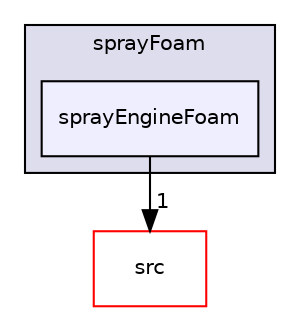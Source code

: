 digraph "applications/solvers/lagrangian/sprayFoam/sprayEngineFoam" {
  bgcolor=transparent;
  compound=true
  node [ fontsize="10", fontname="Helvetica"];
  edge [ labelfontsize="10", labelfontname="Helvetica"];
  subgraph clusterdir_48c474b6adf4f963495d4502f2c7f782 {
    graph [ bgcolor="#ddddee", pencolor="black", label="sprayFoam" fontname="Helvetica", fontsize="10", URL="dir_48c474b6adf4f963495d4502f2c7f782.html"]
  dir_4e0405ab554f877089d794bbaa013b8d [shape=box, label="sprayEngineFoam", style="filled", fillcolor="#eeeeff", pencolor="black", URL="dir_4e0405ab554f877089d794bbaa013b8d.html"];
  }
  dir_68267d1309a1af8e8297ef4c3efbcdba [shape=box label="src" color="red" URL="dir_68267d1309a1af8e8297ef4c3efbcdba.html"];
  dir_4e0405ab554f877089d794bbaa013b8d->dir_68267d1309a1af8e8297ef4c3efbcdba [headlabel="1", labeldistance=1.5 headhref="dir_000072_000737.html"];
}
